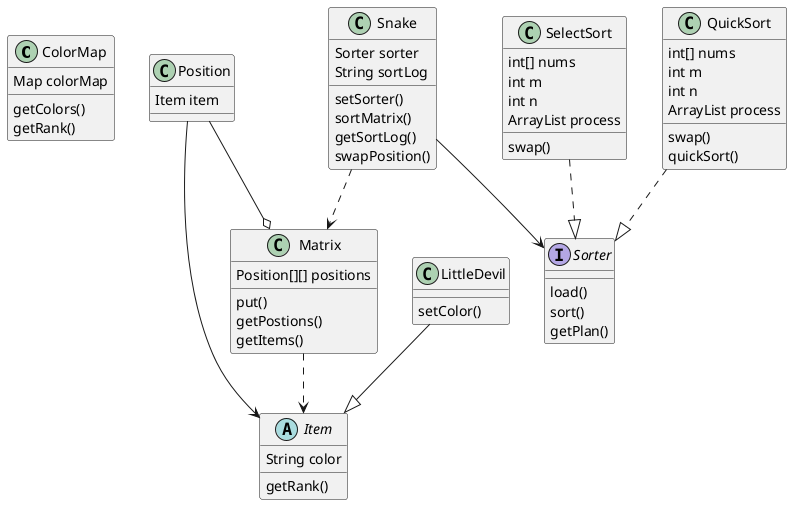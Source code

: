@startuml


class ColorMap {
    Map colorMap

    getColors()
    getRank()
}

class Matrix {
    Position[][] positions

    put()
    getPostions()
    getItems()
}

class Position {
    Item item
}

abstract class Item {
    String color

    getRank()
}

class LittleDevil {
    setColor()
}

interface Sorter {
    load()
    sort()
    getPlan()
}

class SelectSort {
    int[] nums
    int m 
    int n
    ArrayList process

    swap()
}

class QuickSort {
    int[] nums
    int m 
    int n 
    ArrayList process

    swap()
    quickSort()
}

class Snake {
    Sorter sorter
    String sortLog

    setSorter()
    sortMatrix()
    getSortLog()
    swapPosition()
}

SelectSort ..|> Sorter

QuickSort ..|> Sorter

Snake --> Sorter

Snake ..> Matrix

Matrix ..> Item

Position --o Matrix

Position --> Item

LittleDevil --|> Item

@enduml